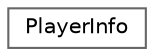digraph "Graphical Class Hierarchy"
{
 // LATEX_PDF_SIZE
  bgcolor="transparent";
  edge [fontname=Helvetica,fontsize=10,labelfontname=Helvetica,labelfontsize=10];
  node [fontname=Helvetica,fontsize=10,shape=box,height=0.2,width=0.4];
  rankdir="LR";
  Node0 [id="Node000000",label="PlayerInfo",height=0.2,width=0.4,color="grey40", fillcolor="white", style="filled",URL="$structPlayerInfo.html",tooltip="Stores information about a connected player."];
}
